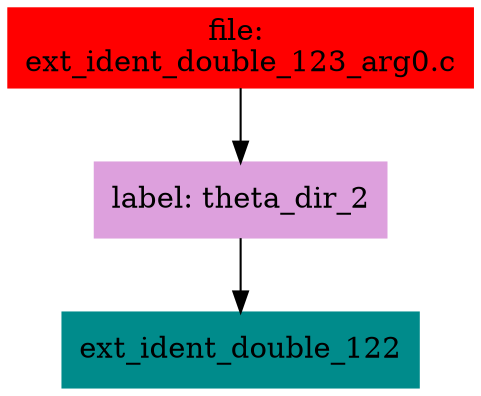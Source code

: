 digraph G {
node [shape=box]

0 [label="file: 
ext_ident_double_123_arg0.c",color=red, style=filled]
1 [label="label: theta_dir_2",color=plum, style=filled]
0 -> 1
2 [label="ext_ident_double_122",color=cyan4, style=filled]
1 -> 2


}

